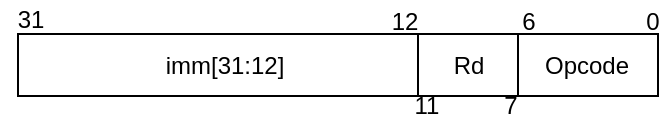 <mxfile version="13.9.9" type="device"><diagram id="R__kdAtkFnOtWI8oiGfA" name="Pagina-1"><mxGraphModel dx="341" dy="197" grid="1" gridSize="10" guides="1" tooltips="1" connect="1" arrows="1" fold="1" page="1" pageScale="1" pageWidth="827" pageHeight="1169" math="0" shadow="0"><root><mxCell id="0"/><mxCell id="1" parent="0"/><mxCell id="aYSxcufnEtuHjPqnFfST-1" value="" style="rounded=0;whiteSpace=wrap;html=1;" vertex="1" parent="1"><mxGeometry x="120" y="200" width="320" height="31" as="geometry"/></mxCell><mxCell id="aYSxcufnEtuHjPqnFfST-2" value="imm[31:12]" style="text;html=1;align=center;verticalAlign=middle;resizable=0;points=[];autosize=1;" vertex="1" parent="1"><mxGeometry x="188" y="205.5" width="70" height="20" as="geometry"/></mxCell><mxCell id="aYSxcufnEtuHjPqnFfST-5" value="Rd" style="text;html=1;align=center;verticalAlign=middle;resizable=0;points=[];autosize=1;" vertex="1" parent="1"><mxGeometry x="330" y="206" width="30" height="20" as="geometry"/></mxCell><mxCell id="aYSxcufnEtuHjPqnFfST-6" value="Opcode" style="text;html=1;align=center;verticalAlign=middle;resizable=0;points=[];autosize=1;" vertex="1" parent="1"><mxGeometry x="374" y="205.5" width="60" height="20" as="geometry"/></mxCell><mxCell id="aYSxcufnEtuHjPqnFfST-7" value="31" style="text;html=1;align=center;verticalAlign=middle;resizable=0;points=[];autosize=1;" vertex="1" parent="1"><mxGeometry x="111" y="183" width="30" height="20" as="geometry"/></mxCell><mxCell id="aYSxcufnEtuHjPqnFfST-12" value="12" style="text;html=1;align=center;verticalAlign=middle;resizable=0;points=[];autosize=1;" vertex="1" parent="1"><mxGeometry x="300" y="184" width="25" height="19" as="geometry"/></mxCell><mxCell id="aYSxcufnEtuHjPqnFfST-13" value="11" style="text;html=1;align=center;verticalAlign=middle;resizable=0;points=[];autosize=1;" vertex="1" parent="1"><mxGeometry x="312" y="226" width="24" height="19" as="geometry"/></mxCell><mxCell id="aYSxcufnEtuHjPqnFfST-14" value="7" style="text;html=1;align=center;verticalAlign=middle;resizable=0;points=[];autosize=1;" vertex="1" parent="1"><mxGeometry x="357" y="226" width="17" height="19" as="geometry"/></mxCell><mxCell id="aYSxcufnEtuHjPqnFfST-15" value="6" style="text;html=1;align=center;verticalAlign=middle;resizable=0;points=[];autosize=1;" vertex="1" parent="1"><mxGeometry x="366" y="184.5" width="17" height="19" as="geometry"/></mxCell><mxCell id="aYSxcufnEtuHjPqnFfST-16" value="0" style="text;html=1;align=center;verticalAlign=middle;resizable=0;points=[];autosize=1;" vertex="1" parent="1"><mxGeometry x="428" y="184.5" width="17" height="19" as="geometry"/></mxCell><mxCell id="aYSxcufnEtuHjPqnFfST-18" value="" style="endArrow=none;html=1;exitX=0.375;exitY=0.987;exitDx=0;exitDy=0;exitPerimeter=0;" edge="1" parent="1"><mxGeometry width="50" height="50" relative="1" as="geometry"><mxPoint x="320" y="230.997" as="sourcePoint"/><mxPoint x="320" y="200.4" as="targetPoint"/></mxGeometry></mxCell><mxCell id="aYSxcufnEtuHjPqnFfST-19" value="" style="endArrow=none;html=1;exitX=0.375;exitY=0.987;exitDx=0;exitDy=0;exitPerimeter=0;" edge="1" parent="1"><mxGeometry width="50" height="50" relative="1" as="geometry"><mxPoint x="370" y="230.997" as="sourcePoint"/><mxPoint x="370" y="200.4" as="targetPoint"/><Array as="points"><mxPoint x="370" y="216"/></Array></mxGeometry></mxCell></root></mxGraphModel></diagram></mxfile>